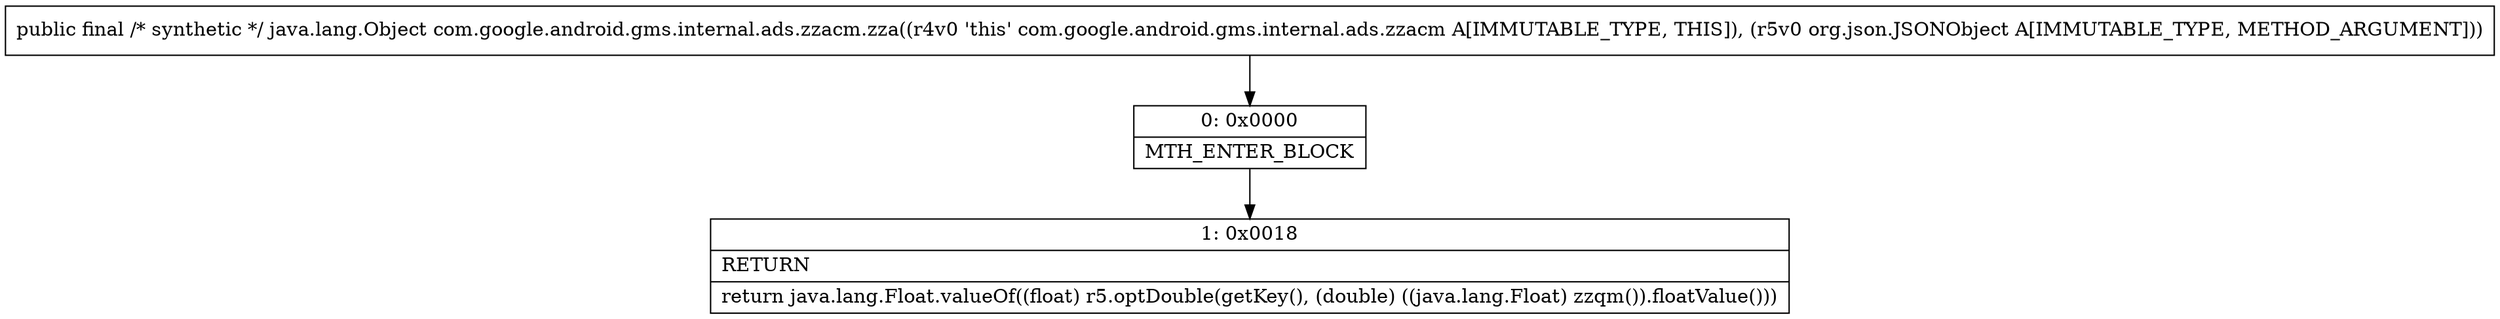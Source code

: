 digraph "CFG forcom.google.android.gms.internal.ads.zzacm.zza(Lorg\/json\/JSONObject;)Ljava\/lang\/Object;" {
Node_0 [shape=record,label="{0\:\ 0x0000|MTH_ENTER_BLOCK\l}"];
Node_1 [shape=record,label="{1\:\ 0x0018|RETURN\l|return java.lang.Float.valueOf((float) r5.optDouble(getKey(), (double) ((java.lang.Float) zzqm()).floatValue()))\l}"];
MethodNode[shape=record,label="{public final \/* synthetic *\/ java.lang.Object com.google.android.gms.internal.ads.zzacm.zza((r4v0 'this' com.google.android.gms.internal.ads.zzacm A[IMMUTABLE_TYPE, THIS]), (r5v0 org.json.JSONObject A[IMMUTABLE_TYPE, METHOD_ARGUMENT])) }"];
MethodNode -> Node_0;
Node_0 -> Node_1;
}

